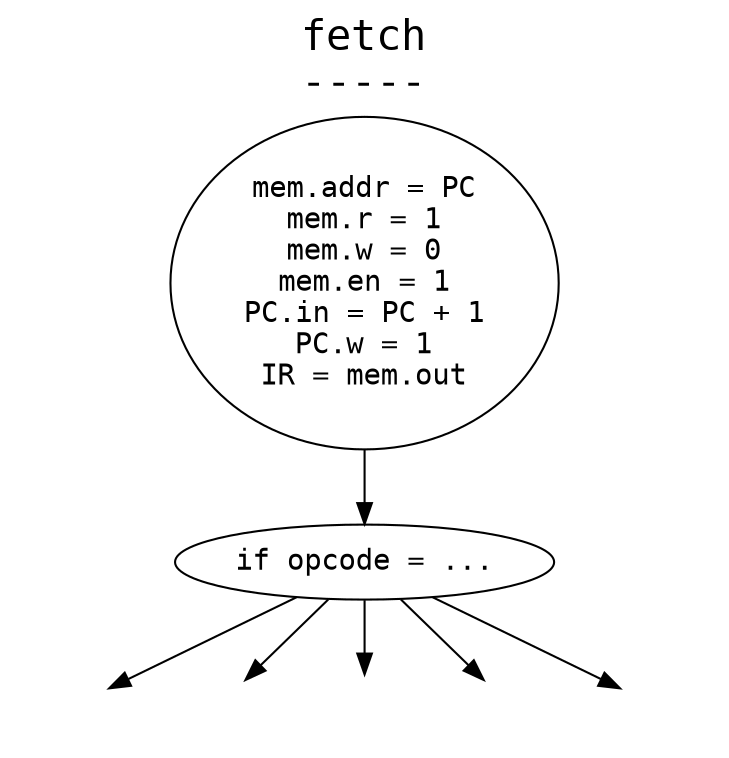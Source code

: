 digraph fetch {
	label="fetch\n-----\n";
	labelloc="t";
	fontsize=20;
	fontname="mono";

	node [shape=oval, fontname=mono];
	fetch [label="mem.addr = PC\nmem.r = 1\nmem.w = 0\nmem.en = 1\nPC.in = PC + 1\nPC.w = 1\nIR = mem.out"];
	decode [label="if opcode = ..."];
	
	node [shape=oval, style=invisible];
	X1;
	X2;
	X3;
	X4;
	X5;
	
	fetch -> decode;
	decode -> X1;
	decode -> X2;
	decode -> X3;
	decode -> X4;
	decode -> X5;
}
